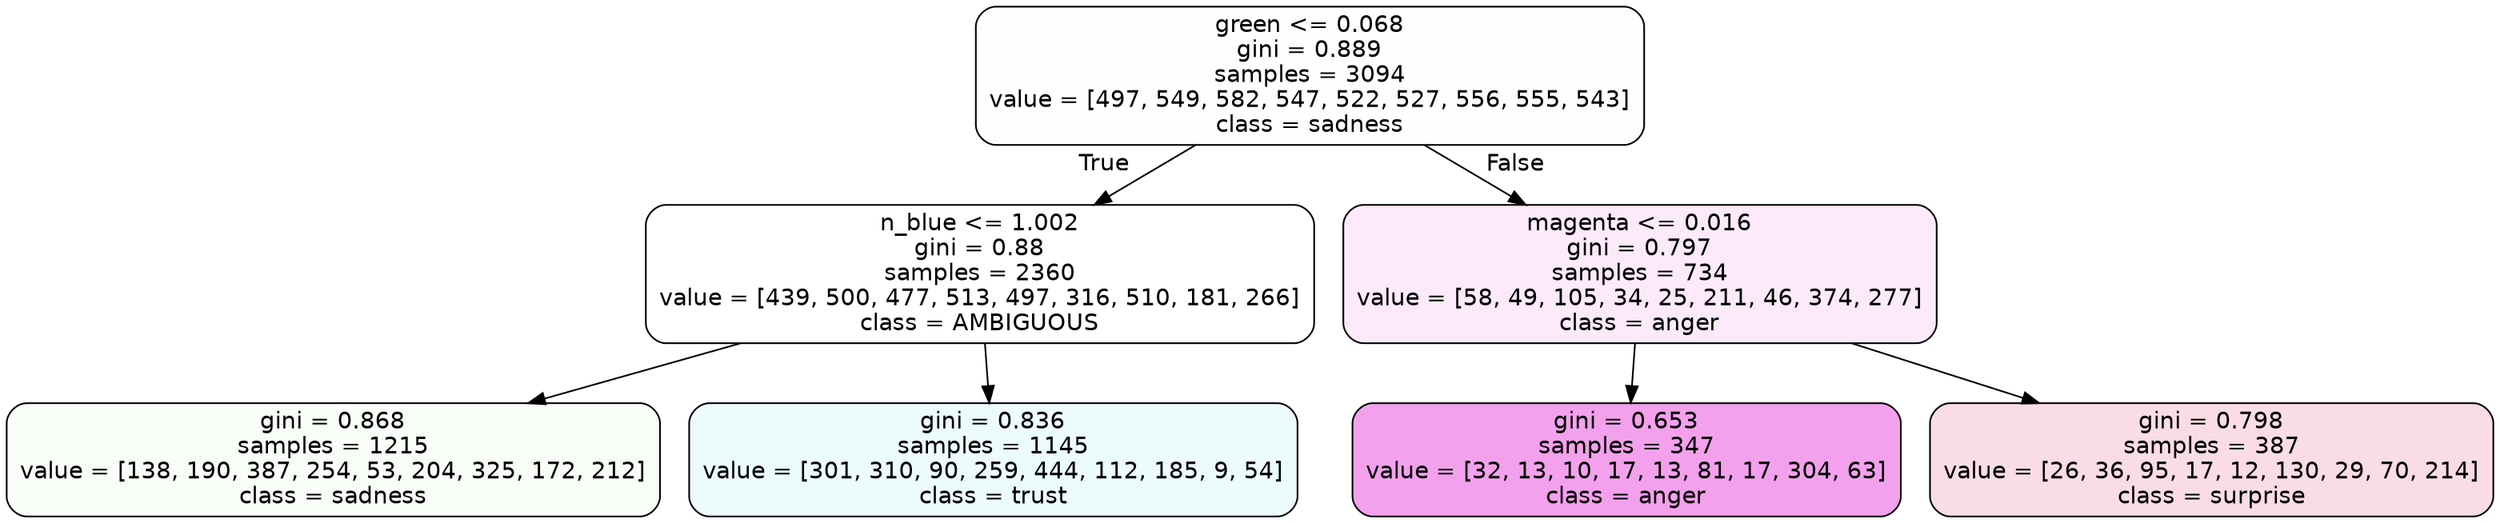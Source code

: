 digraph Tree {
node [shape=box, style="filled, rounded", color="black", fontname=helvetica] ;
edge [fontname=helvetica] ;
0 [label="green <= 0.068\ngini = 0.889\nsamples = 3094\nvalue = [497, 549, 582, 547, 522, 527, 556, 555, 543]\nclass = sadness", fillcolor="#64e53902"] ;
1 [label="n_blue <= 1.002\ngini = 0.88\nsamples = 2360\nvalue = [439, 500, 477, 513, 497, 316, 510, 181, 266]\nclass = AMBIGUOUS", fillcolor="#39e58100"] ;
0 -> 1 [labeldistance=2.5, labelangle=45, headlabel="True"] ;
2 [label="gini = 0.868\nsamples = 1215\nvalue = [138, 190, 387, 254, 53, 204, 325, 172, 212]\nclass = sadness", fillcolor="#64e5390a"] ;
1 -> 2 ;
3 [label="gini = 0.836\nsamples = 1145\nvalue = [301, 310, 90, 259, 444, 112, 185, 9, 54]\nclass = trust", fillcolor="#39d7e518"] ;
1 -> 3 ;
4 [label="magenta <= 0.016\ngini = 0.797\nsamples = 734\nvalue = [58, 49, 105, 34, 25, 211, 46, 374, 277]\nclass = anger", fillcolor="#e539d71b"] ;
0 -> 4 [labeldistance=2.5, labelangle=-45, headlabel="False"] ;
5 [label="gini = 0.653\nsamples = 347\nvalue = [32, 13, 10, 17, 13, 81, 17, 304, 63]\nclass = anger", fillcolor="#e539d779"] ;
4 -> 5 ;
6 [label="gini = 0.798\nsamples = 387\nvalue = [26, 36, 95, 17, 12, 130, 29, 70, 214]\nclass = surprise", fillcolor="#e539642b"] ;
4 -> 6 ;
}